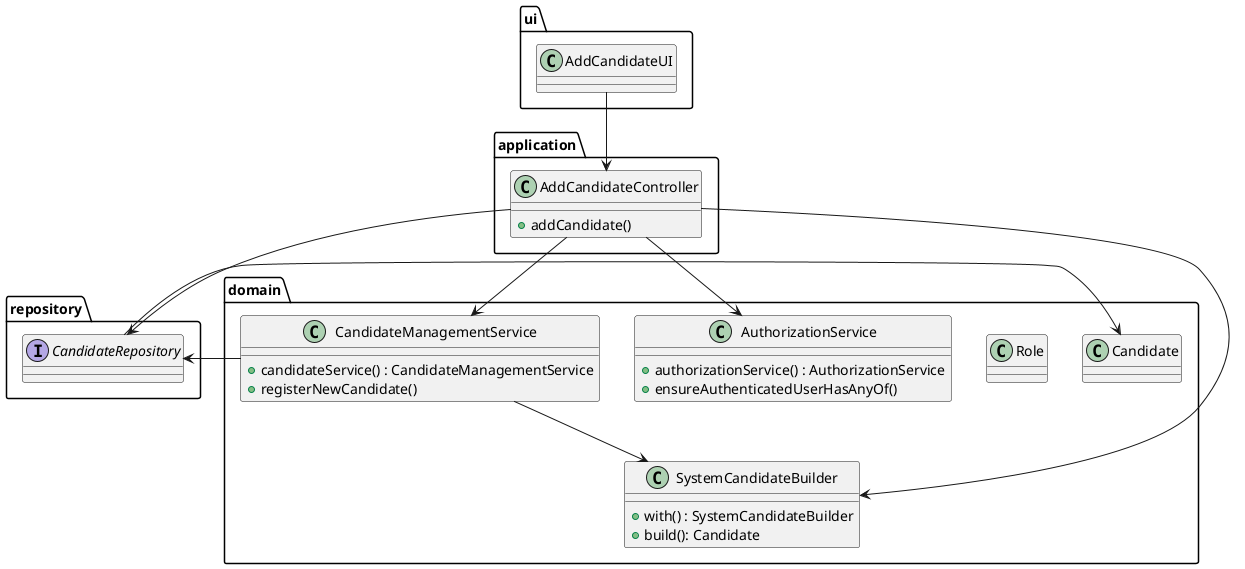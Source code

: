 @startuml




package ui {
        class AddCandidateUI {
        }
    }




    package application {
        class AddCandidateController {
            +addCandidate()
        }
    }

    package repository {

        interface CandidateRepository{
        }
    }

    package domain {
        class Role {}

        class AuthorizationService {
            +authorizationService() : AuthorizationService
            +ensureAuthenticatedUserHasAnyOf()
        }

        class CandidateManagementService {
            +candidateService() : CandidateManagementService
            +registerNewCandidate()
        }

        class SystemCandidateBuilder {
            +with() : SystemCandidateBuilder
            +build(): Candidate
        }

        class Candidate {
        }
    }



CandidateManagementService --> CandidateRepository
CandidateManagementService --> SystemCandidateBuilder
AddCandidateUI --> AddCandidateController
AddCandidateController --> CandidateManagementService
AddCandidateController --> SystemCandidateBuilder
AddCandidateController --> CandidateRepository
AddCandidateController --> AuthorizationService
CandidateRepository -> Candidate

@enduml
